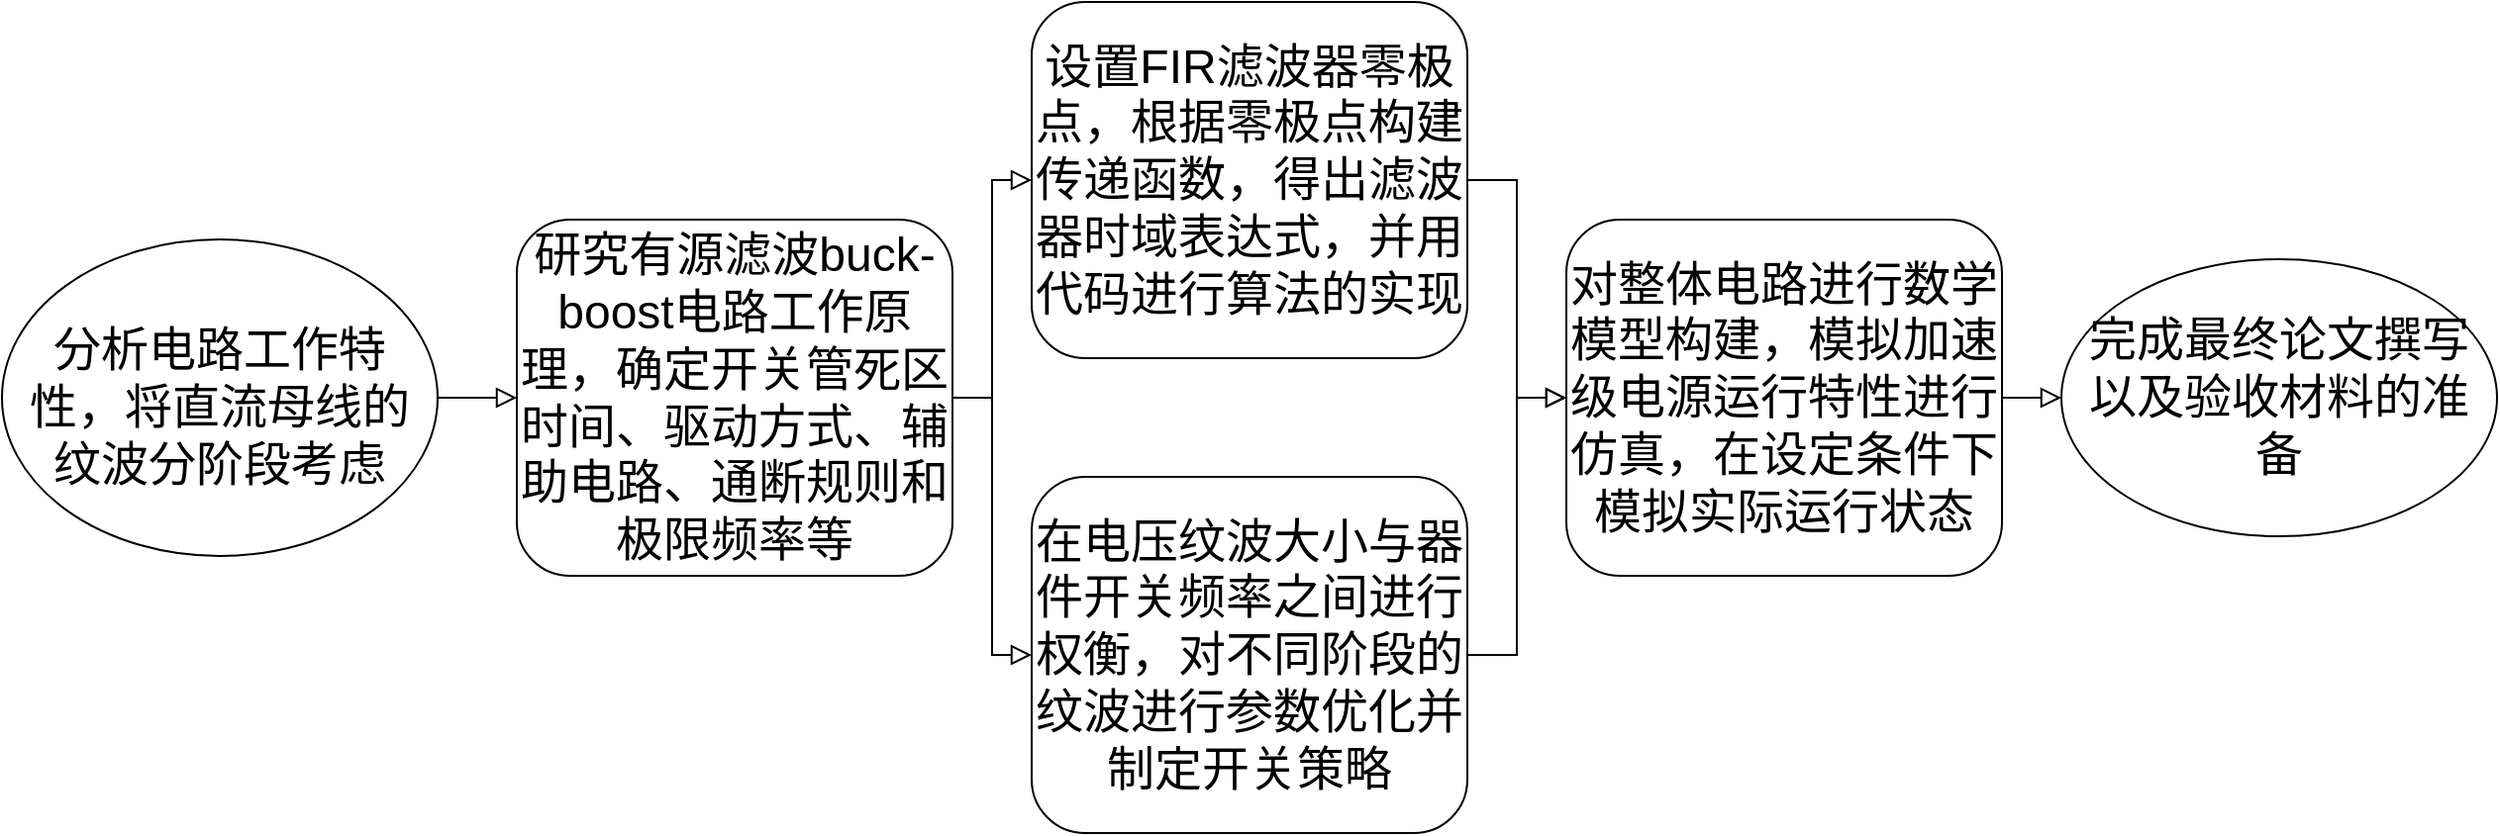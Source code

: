 <mxfile version="20.8.20" type="github">
  <diagram id="C5RBs43oDa-KdzZeNtuy" name="Page-1">
    <mxGraphModel dx="2100" dy="2151" grid="1" gridSize="10" guides="1" tooltips="1" connect="1" arrows="1" fold="1" page="1" pageScale="1" pageWidth="827" pageHeight="1169" math="0" shadow="0">
      <root>
        <mxCell id="WIyWlLk6GJQsqaUBKTNV-0" />
        <mxCell id="WIyWlLk6GJQsqaUBKTNV-1" parent="WIyWlLk6GJQsqaUBKTNV-0" />
        <mxCell id="k391i1bbLYwzLlHDBWLB-4" value="&lt;font style=&quot;font-size: 24px;&quot;&gt;研究有源滤波buck-boost电路工作原理，确定开关管死区时间、驱动方式、辅助电路、通断规则和极限频率等&lt;/font&gt;" style="rounded=1;whiteSpace=wrap;html=1;fontSize=12;glass=0;strokeWidth=1;shadow=0;" parent="WIyWlLk6GJQsqaUBKTNV-1" vertex="1">
          <mxGeometry x="520" y="-210" width="220" height="180" as="geometry" />
        </mxCell>
        <mxCell id="k391i1bbLYwzLlHDBWLB-5" value="&lt;font style=&quot;font-size: 24px;&quot;&gt;设置FIR滤波器零极点，根据零极点构建传递函数，得出滤波器时域表达式，并用代码进行算法的实现&lt;/font&gt;" style="rounded=1;whiteSpace=wrap;html=1;fontSize=12;glass=0;strokeWidth=1;shadow=0;" parent="WIyWlLk6GJQsqaUBKTNV-1" vertex="1">
          <mxGeometry x="780" y="-320" width="220" height="180" as="geometry" />
        </mxCell>
        <mxCell id="k391i1bbLYwzLlHDBWLB-8" value="&lt;font style=&quot;font-size: 24px;&quot;&gt;在电压纹波大小与器件开关频率之间进行权衡，对不同阶段的纹波进行参数优化并制定开关策略&lt;/font&gt;" style="rounded=1;whiteSpace=wrap;html=1;fontSize=12;glass=0;strokeWidth=1;shadow=0;" parent="WIyWlLk6GJQsqaUBKTNV-1" vertex="1">
          <mxGeometry x="780" y="-80" width="220" height="180" as="geometry" />
        </mxCell>
        <mxCell id="k391i1bbLYwzLlHDBWLB-11" value="&lt;font style=&quot;font-size: 24px;&quot;&gt;分析电路工作特性，将直流母线的纹波分阶段考虑&lt;/font&gt;" style="ellipse;whiteSpace=wrap;html=1;spacingLeft=5;spacingRight=5;spacingTop=10;" parent="WIyWlLk6GJQsqaUBKTNV-1" vertex="1">
          <mxGeometry x="260" y="-200" width="220" height="160" as="geometry" />
        </mxCell>
        <mxCell id="k391i1bbLYwzLlHDBWLB-13" value="&lt;font style=&quot;font-size: 24px;&quot;&gt;完成最终论文撰写以及验收材料的准备&lt;/font&gt;" style="ellipse;whiteSpace=wrap;html=1;spacingLeft=5;spacingRight=5;" parent="WIyWlLk6GJQsqaUBKTNV-1" vertex="1">
          <mxGeometry x="1300" y="-190" width="220" height="140" as="geometry" />
        </mxCell>
        <mxCell id="k391i1bbLYwzLlHDBWLB-14" value="&lt;font style=&quot;font-size: 24px;&quot;&gt;对整体电路进行数学模型构建，模拟加速级电源运行特性进行仿真，在设定条件下模拟实际运行状态&lt;/font&gt;" style="rounded=1;whiteSpace=wrap;html=1;fontSize=12;glass=0;strokeWidth=1;shadow=0;" parent="WIyWlLk6GJQsqaUBKTNV-1" vertex="1">
          <mxGeometry x="1050" y="-210" width="220" height="180" as="geometry" />
        </mxCell>
        <mxCell id="soCD5WOGYOYZYfQZT-3u-4" value="" style="rounded=0;html=1;jettySize=auto;orthogonalLoop=1;fontSize=11;endArrow=block;endFill=0;endSize=8;strokeWidth=1;shadow=0;labelBackgroundColor=none;edgeStyle=orthogonalEdgeStyle;exitX=1;exitY=0.5;exitDx=0;exitDy=0;entryX=0;entryY=0.5;entryDx=0;entryDy=0;" parent="WIyWlLk6GJQsqaUBKTNV-1" source="k391i1bbLYwzLlHDBWLB-11" target="k391i1bbLYwzLlHDBWLB-4" edge="1">
          <mxGeometry relative="1" as="geometry">
            <mxPoint x="650" y="220" as="targetPoint" />
            <mxPoint x="260" y="340" as="sourcePoint" />
          </mxGeometry>
        </mxCell>
        <mxCell id="soCD5WOGYOYZYfQZT-3u-5" value="" style="rounded=0;html=1;jettySize=auto;orthogonalLoop=1;fontSize=11;endArrow=block;endFill=0;endSize=8;strokeWidth=1;shadow=0;labelBackgroundColor=none;edgeStyle=orthogonalEdgeStyle;exitX=1;exitY=0.5;exitDx=0;exitDy=0;entryX=0;entryY=0.5;entryDx=0;entryDy=0;" parent="WIyWlLk6GJQsqaUBKTNV-1" source="k391i1bbLYwzLlHDBWLB-4" target="k391i1bbLYwzLlHDBWLB-5" edge="1">
          <mxGeometry relative="1" as="geometry">
            <mxPoint x="490" y="130" as="targetPoint" />
            <mxPoint x="440" y="130" as="sourcePoint" />
          </mxGeometry>
        </mxCell>
        <mxCell id="soCD5WOGYOYZYfQZT-3u-6" value="" style="rounded=0;html=1;jettySize=auto;orthogonalLoop=1;fontSize=11;endArrow=block;endFill=0;endSize=8;strokeWidth=1;shadow=0;labelBackgroundColor=none;edgeStyle=orthogonalEdgeStyle;exitX=1;exitY=0.5;exitDx=0;exitDy=0;entryX=0;entryY=0.5;entryDx=0;entryDy=0;" parent="WIyWlLk6GJQsqaUBKTNV-1" source="k391i1bbLYwzLlHDBWLB-4" target="k391i1bbLYwzLlHDBWLB-8" edge="1">
          <mxGeometry relative="1" as="geometry">
            <mxPoint x="450" y="210" as="targetPoint" />
            <mxPoint x="400" y="210" as="sourcePoint" />
          </mxGeometry>
        </mxCell>
        <mxCell id="soCD5WOGYOYZYfQZT-3u-7" value="" style="rounded=0;html=1;jettySize=auto;orthogonalLoop=1;fontSize=11;endArrow=block;endFill=0;endSize=8;strokeWidth=1;shadow=0;labelBackgroundColor=none;edgeStyle=orthogonalEdgeStyle;exitX=1;exitY=0.5;exitDx=0;exitDy=0;entryX=0;entryY=0.5;entryDx=0;entryDy=0;" parent="WIyWlLk6GJQsqaUBKTNV-1" source="k391i1bbLYwzLlHDBWLB-5" target="k391i1bbLYwzLlHDBWLB-14" edge="1">
          <mxGeometry relative="1" as="geometry">
            <mxPoint x="1190" y="-270" as="targetPoint" />
            <mxPoint x="1140" y="-270" as="sourcePoint" />
          </mxGeometry>
        </mxCell>
        <mxCell id="soCD5WOGYOYZYfQZT-3u-8" value="" style="rounded=0;html=1;jettySize=auto;orthogonalLoop=1;fontSize=11;endArrow=block;endFill=0;endSize=8;strokeWidth=1;shadow=0;labelBackgroundColor=none;edgeStyle=orthogonalEdgeStyle;exitX=1;exitY=0.5;exitDx=0;exitDy=0;entryX=0;entryY=0.5;entryDx=0;entryDy=0;" parent="WIyWlLk6GJQsqaUBKTNV-1" source="k391i1bbLYwzLlHDBWLB-8" target="k391i1bbLYwzLlHDBWLB-14" edge="1">
          <mxGeometry relative="1" as="geometry">
            <mxPoint x="1290" y="130" as="targetPoint" />
            <mxPoint x="1240" y="130" as="sourcePoint" />
          </mxGeometry>
        </mxCell>
        <mxCell id="soCD5WOGYOYZYfQZT-3u-9" value="" style="rounded=0;html=1;jettySize=auto;orthogonalLoop=1;fontSize=11;endArrow=block;endFill=0;endSize=8;strokeWidth=1;shadow=0;labelBackgroundColor=none;edgeStyle=orthogonalEdgeStyle;exitX=1;exitY=0.5;exitDx=0;exitDy=0;entryX=0;entryY=0.5;entryDx=0;entryDy=0;" parent="WIyWlLk6GJQsqaUBKTNV-1" source="k391i1bbLYwzLlHDBWLB-14" target="k391i1bbLYwzLlHDBWLB-13" edge="1">
          <mxGeometry relative="1" as="geometry">
            <mxPoint x="1300" y="140" as="targetPoint" />
            <mxPoint x="1250" y="140" as="sourcePoint" />
          </mxGeometry>
        </mxCell>
      </root>
    </mxGraphModel>
  </diagram>
</mxfile>
